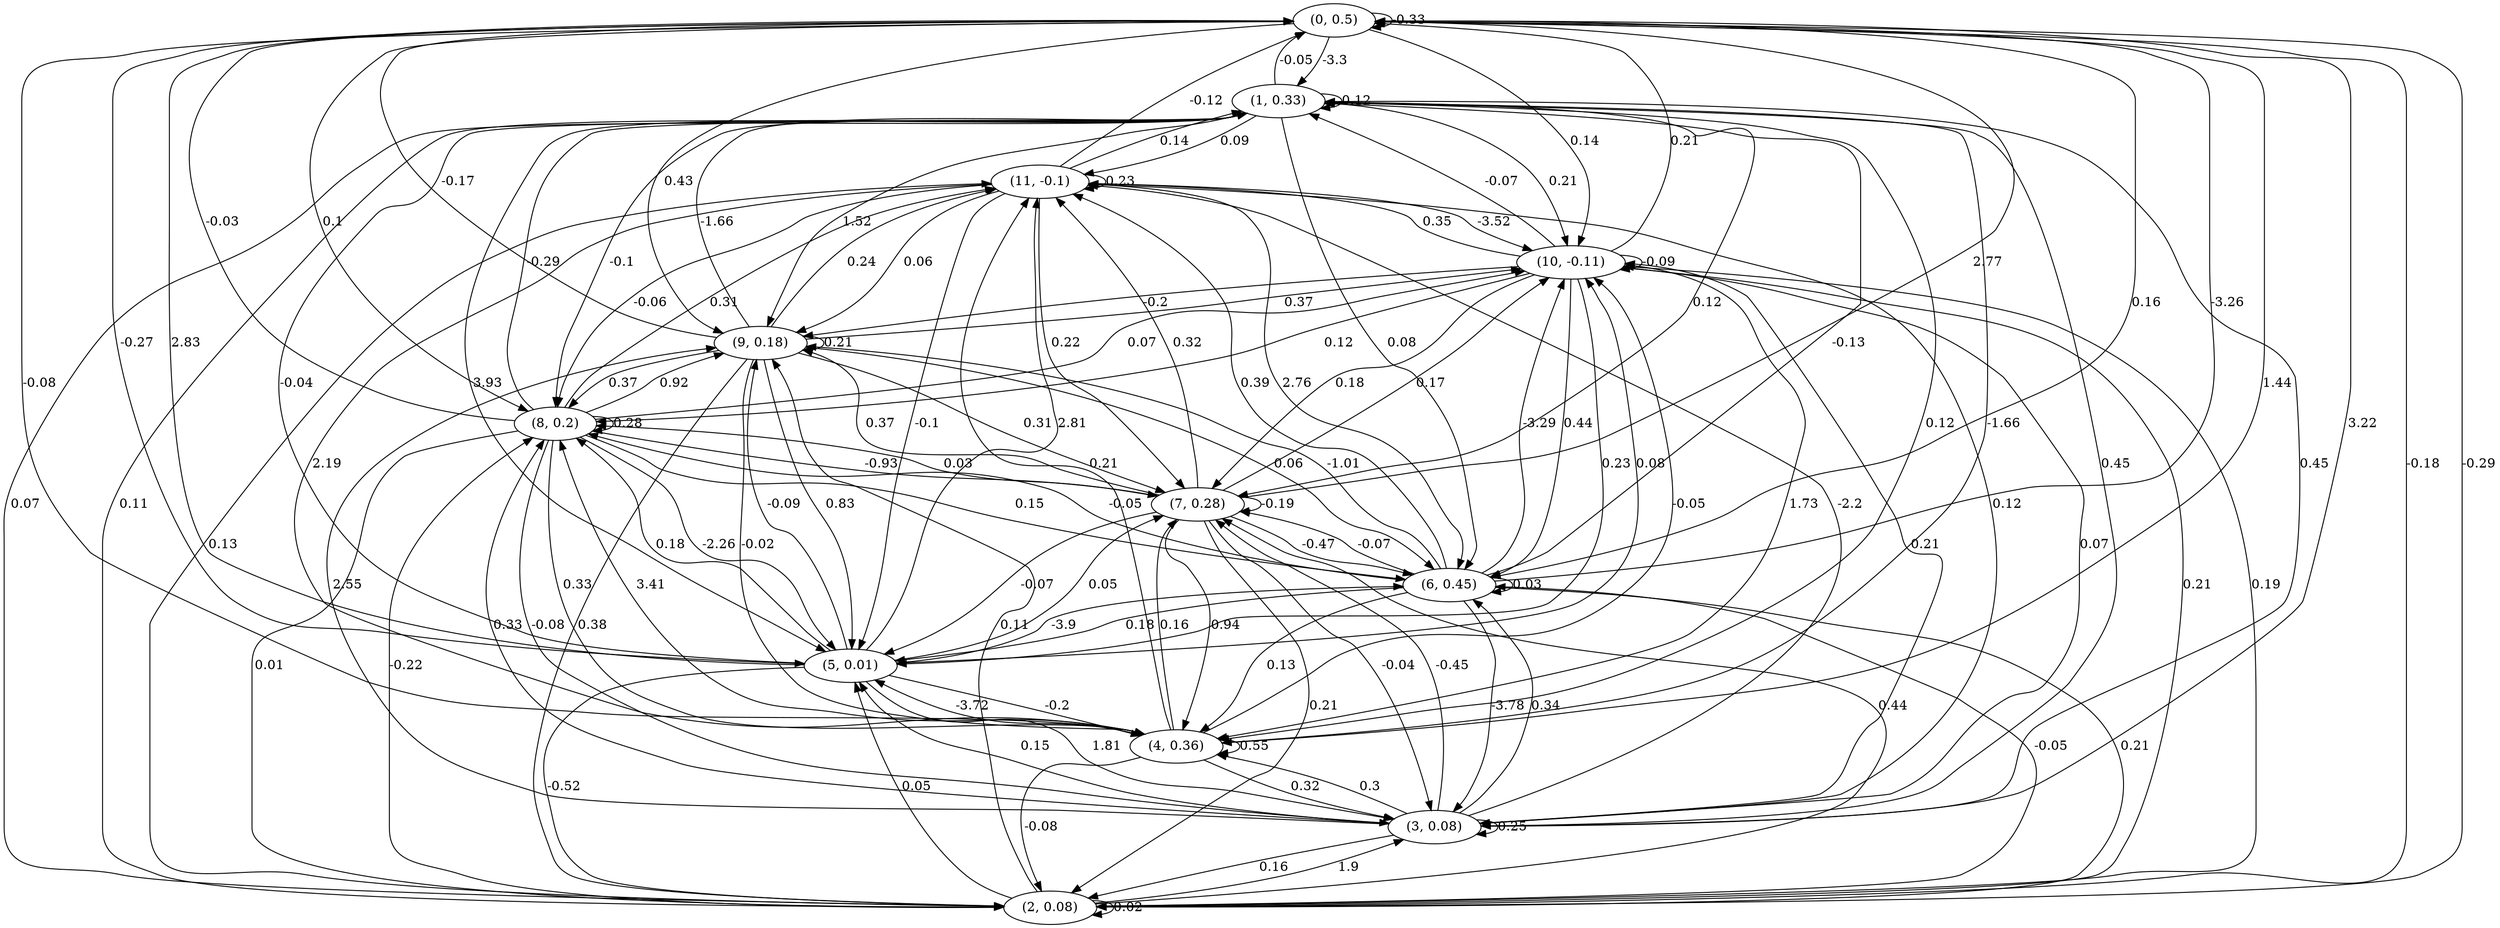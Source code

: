 digraph {
    0 [ label = "(0, 0.5)" ]
    1 [ label = "(1, 0.33)" ]
    2 [ label = "(2, 0.08)" ]
    3 [ label = "(3, 0.08)" ]
    4 [ label = "(4, 0.36)" ]
    5 [ label = "(5, 0.01)" ]
    6 [ label = "(6, 0.45)" ]
    7 [ label = "(7, 0.28)" ]
    8 [ label = "(8, 0.2)" ]
    9 [ label = "(9, 0.18)" ]
    10 [ label = "(10, -0.11)" ]
    11 [ label = "(11, -0.1)" ]
    0 -> 0 [ label = "-0.33" ]
    1 -> 1 [ label = "0.12" ]
    2 -> 2 [ label = "0.02" ]
    3 -> 3 [ label = "0.25" ]
    4 -> 4 [ label = "0.55" ]
    6 -> 6 [ label = "0.03" ]
    7 -> 7 [ label = "-0.19" ]
    8 -> 8 [ label = "0.28" ]
    9 -> 9 [ label = "0.21" ]
    10 -> 10 [ label = "-0.09" ]
    11 -> 11 [ label = "0.23" ]
    1 -> 0 [ label = "-0.05" ]
    2 -> 0 [ label = "-0.29" ]
    3 -> 0 [ label = "3.22" ]
    4 -> 0 [ label = "-0.08" ]
    5 -> 0 [ label = "2.83" ]
    6 -> 0 [ label = "-3.26" ]
    7 -> 0 [ label = "2.77" ]
    8 -> 0 [ label = "-0.03" ]
    9 -> 0 [ label = "-0.17" ]
    10 -> 0 [ label = "0.21" ]
    11 -> 0 [ label = "-0.12" ]
    0 -> 1 [ label = "-3.3" ]
    2 -> 1 [ label = "0.11" ]
    3 -> 1 [ label = "0.45" ]
    4 -> 1 [ label = "-1.66" ]
    5 -> 1 [ label = "-0.04" ]
    6 -> 1 [ label = "-0.13" ]
    8 -> 1 [ label = "-0.29" ]
    9 -> 1 [ label = "-1.66" ]
    10 -> 1 [ label = "-0.07" ]
    11 -> 1 [ label = "0.14" ]
    0 -> 2 [ label = "-0.18" ]
    1 -> 2 [ label = "0.07" ]
    3 -> 2 [ label = "0.16" ]
    4 -> 2 [ label = "-0.08" ]
    5 -> 2 [ label = "-0.52" ]
    6 -> 2 [ label = "0.21" ]
    7 -> 2 [ label = "0.21" ]
    8 -> 2 [ label = "0.01" ]
    9 -> 2 [ label = "0.38" ]
    10 -> 2 [ label = "0.21" ]
    1 -> 3 [ label = "0.45" ]
    2 -> 3 [ label = "1.9" ]
    4 -> 3 [ label = "0.32" ]
    5 -> 3 [ label = "1.81" ]
    6 -> 3 [ label = "-3.78" ]
    7 -> 3 [ label = "-0.04" ]
    8 -> 3 [ label = "-0.08" ]
    10 -> 3 [ label = "0.07" ]
    11 -> 3 [ label = "0.12" ]
    0 -> 4 [ label = "1.44" ]
    1 -> 4 [ label = "0.12" ]
    3 -> 4 [ label = "0.3" ]
    5 -> 4 [ label = "-0.2" ]
    6 -> 4 [ label = "0.13" ]
    7 -> 4 [ label = "0.94" ]
    8 -> 4 [ label = "0.33" ]
    9 -> 4 [ label = "-0.02" ]
    10 -> 4 [ label = "1.73" ]
    11 -> 4 [ label = "2.19" ]
    0 -> 5 [ label = "-0.27" ]
    1 -> 5 [ label = "3.93" ]
    2 -> 5 [ label = "0.05" ]
    3 -> 5 [ label = "0.15" ]
    4 -> 5 [ label = "-3.72" ]
    6 -> 5 [ label = "0.18" ]
    7 -> 5 [ label = "-0.07" ]
    8 -> 5 [ label = "-2.26" ]
    9 -> 5 [ label = "0.83" ]
    10 -> 5 [ label = "0.23" ]
    11 -> 5 [ label = "-0.1" ]
    0 -> 6 [ label = "0.16" ]
    1 -> 6 [ label = "0.08" ]
    2 -> 6 [ label = "-0.05" ]
    3 -> 6 [ label = "0.34" ]
    5 -> 6 [ label = "-3.9" ]
    7 -> 6 [ label = "-0.47" ]
    8 -> 6 [ label = "0.15" ]
    9 -> 6 [ label = "0.06" ]
    10 -> 6 [ label = "0.44" ]
    11 -> 6 [ label = "2.76" ]
    1 -> 7 [ label = "0.12" ]
    2 -> 7 [ label = "0.44" ]
    3 -> 7 [ label = "-0.45" ]
    4 -> 7 [ label = "0.16" ]
    5 -> 7 [ label = "0.05" ]
    6 -> 7 [ label = "-0.07" ]
    8 -> 7 [ label = "-0.93" ]
    9 -> 7 [ label = "0.31" ]
    10 -> 7 [ label = "0.18" ]
    11 -> 7 [ label = "0.22" ]
    0 -> 8 [ label = "0.1" ]
    1 -> 8 [ label = "-0.1" ]
    2 -> 8 [ label = "-0.22" ]
    3 -> 8 [ label = "0.33" ]
    4 -> 8 [ label = "3.41" ]
    5 -> 8 [ label = "0.18" ]
    6 -> 8 [ label = "-0.05" ]
    7 -> 8 [ label = "0.03" ]
    9 -> 8 [ label = "0.37" ]
    10 -> 8 [ label = "0.12" ]
    11 -> 8 [ label = "-0.06" ]
    0 -> 9 [ label = "0.43" ]
    1 -> 9 [ label = "1.52" ]
    2 -> 9 [ label = "0.11" ]
    3 -> 9 [ label = "2.55" ]
    5 -> 9 [ label = "-0.09" ]
    6 -> 9 [ label = "-1.01" ]
    7 -> 9 [ label = "0.37" ]
    8 -> 9 [ label = "0.92" ]
    10 -> 9 [ label = "-0.2" ]
    11 -> 9 [ label = "0.06" ]
    0 -> 10 [ label = "0.14" ]
    1 -> 10 [ label = "0.21" ]
    2 -> 10 [ label = "0.19" ]
    3 -> 10 [ label = "0.21" ]
    4 -> 10 [ label = "-0.05" ]
    5 -> 10 [ label = "0.08" ]
    6 -> 10 [ label = "-3.29" ]
    7 -> 10 [ label = "0.17" ]
    8 -> 10 [ label = "0.07" ]
    9 -> 10 [ label = "0.37" ]
    11 -> 10 [ label = "-3.52" ]
    1 -> 11 [ label = "0.09" ]
    2 -> 11 [ label = "0.13" ]
    3 -> 11 [ label = "-2.2" ]
    4 -> 11 [ label = "0.21" ]
    5 -> 11 [ label = "2.81" ]
    6 -> 11 [ label = "0.39" ]
    7 -> 11 [ label = "0.32" ]
    8 -> 11 [ label = "0.31" ]
    9 -> 11 [ label = "0.24" ]
    10 -> 11 [ label = "0.35" ]
}

